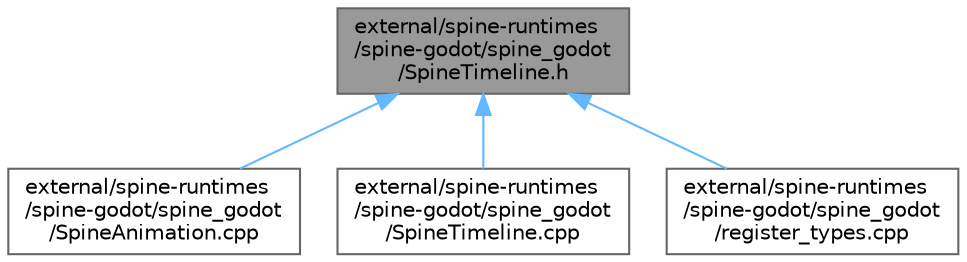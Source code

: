 digraph "external/spine-runtimes/spine-godot/spine_godot/SpineTimeline.h"
{
 // LATEX_PDF_SIZE
  bgcolor="transparent";
  edge [fontname=Helvetica,fontsize=10,labelfontname=Helvetica,labelfontsize=10];
  node [fontname=Helvetica,fontsize=10,shape=box,height=0.2,width=0.4];
  Node1 [id="Node000001",label="external/spine-runtimes\l/spine-godot/spine_godot\l/SpineTimeline.h",height=0.2,width=0.4,color="gray40", fillcolor="grey60", style="filled", fontcolor="black",tooltip=" "];
  Node1 -> Node2 [id="edge1_Node000001_Node000002",dir="back",color="steelblue1",style="solid",tooltip=" "];
  Node2 [id="Node000002",label="external/spine-runtimes\l/spine-godot/spine_godot\l/SpineAnimation.cpp",height=0.2,width=0.4,color="grey40", fillcolor="white", style="filled",URL="$_spine_animation_8cpp.html",tooltip=" "];
  Node1 -> Node3 [id="edge2_Node000001_Node000003",dir="back",color="steelblue1",style="solid",tooltip=" "];
  Node3 [id="Node000003",label="external/spine-runtimes\l/spine-godot/spine_godot\l/SpineTimeline.cpp",height=0.2,width=0.4,color="grey40", fillcolor="white", style="filled",URL="$_spine_timeline_8cpp.html",tooltip=" "];
  Node1 -> Node4 [id="edge3_Node000001_Node000004",dir="back",color="steelblue1",style="solid",tooltip=" "];
  Node4 [id="Node000004",label="external/spine-runtimes\l/spine-godot/spine_godot\l/register_types.cpp",height=0.2,width=0.4,color="grey40", fillcolor="white", style="filled",URL="$register__types_8cpp.html",tooltip=" "];
}
